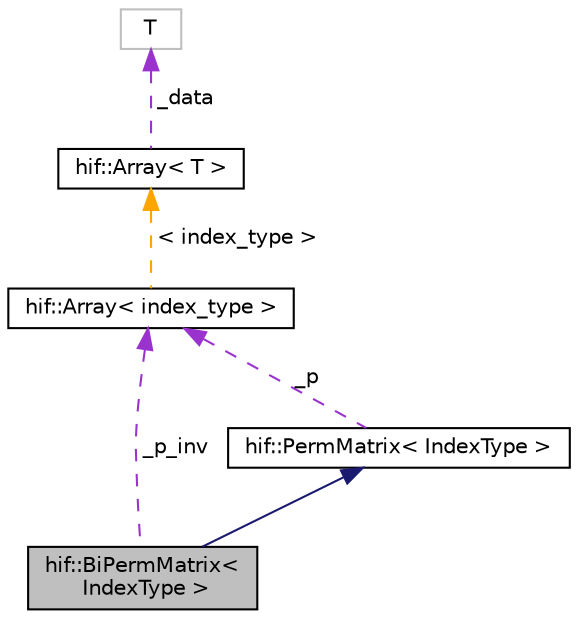 digraph "hif::BiPermMatrix&lt; IndexType &gt;"
{
  edge [fontname="Helvetica",fontsize="10",labelfontname="Helvetica",labelfontsize="10"];
  node [fontname="Helvetica",fontsize="10",shape=record];
  Node5 [label="hif::BiPermMatrix\<\l IndexType \>",height=0.2,width=0.4,color="black", fillcolor="grey75", style="filled", fontcolor="black"];
  Node6 -> Node5 [dir="back",color="midnightblue",fontsize="10",style="solid",fontname="Helvetica"];
  Node6 [label="hif::PermMatrix\< IndexType \>",height=0.2,width=0.4,color="black", fillcolor="white", style="filled",URL="$classhif_1_1PermMatrix.html",tooltip="permutation matrix defined as the P(i) entry in original matrix is the i-th entry in the permutated o..."];
  Node7 -> Node6 [dir="back",color="darkorchid3",fontsize="10",style="dashed",label=" _p" ,fontname="Helvetica"];
  Node7 [label="hif::Array\< index_type \>",height=0.2,width=0.4,color="black", fillcolor="white", style="filled",URL="$classhif_1_1Array.html"];
  Node8 -> Node7 [dir="back",color="orange",fontsize="10",style="dashed",label=" \< index_type \>" ,fontname="Helvetica"];
  Node8 [label="hif::Array\< T \>",height=0.2,width=0.4,color="black", fillcolor="white", style="filled",URL="$classhif_1_1Array.html",tooltip="Core data structure used in compressed storage. "];
  Node9 -> Node8 [dir="back",color="darkorchid3",fontsize="10",style="dashed",label=" _data" ,fontname="Helvetica"];
  Node9 [label="T",height=0.2,width=0.4,color="grey75", fillcolor="white", style="filled"];
  Node7 -> Node5 [dir="back",color="darkorchid3",fontsize="10",style="dashed",label=" _p_inv" ,fontname="Helvetica"];
}
